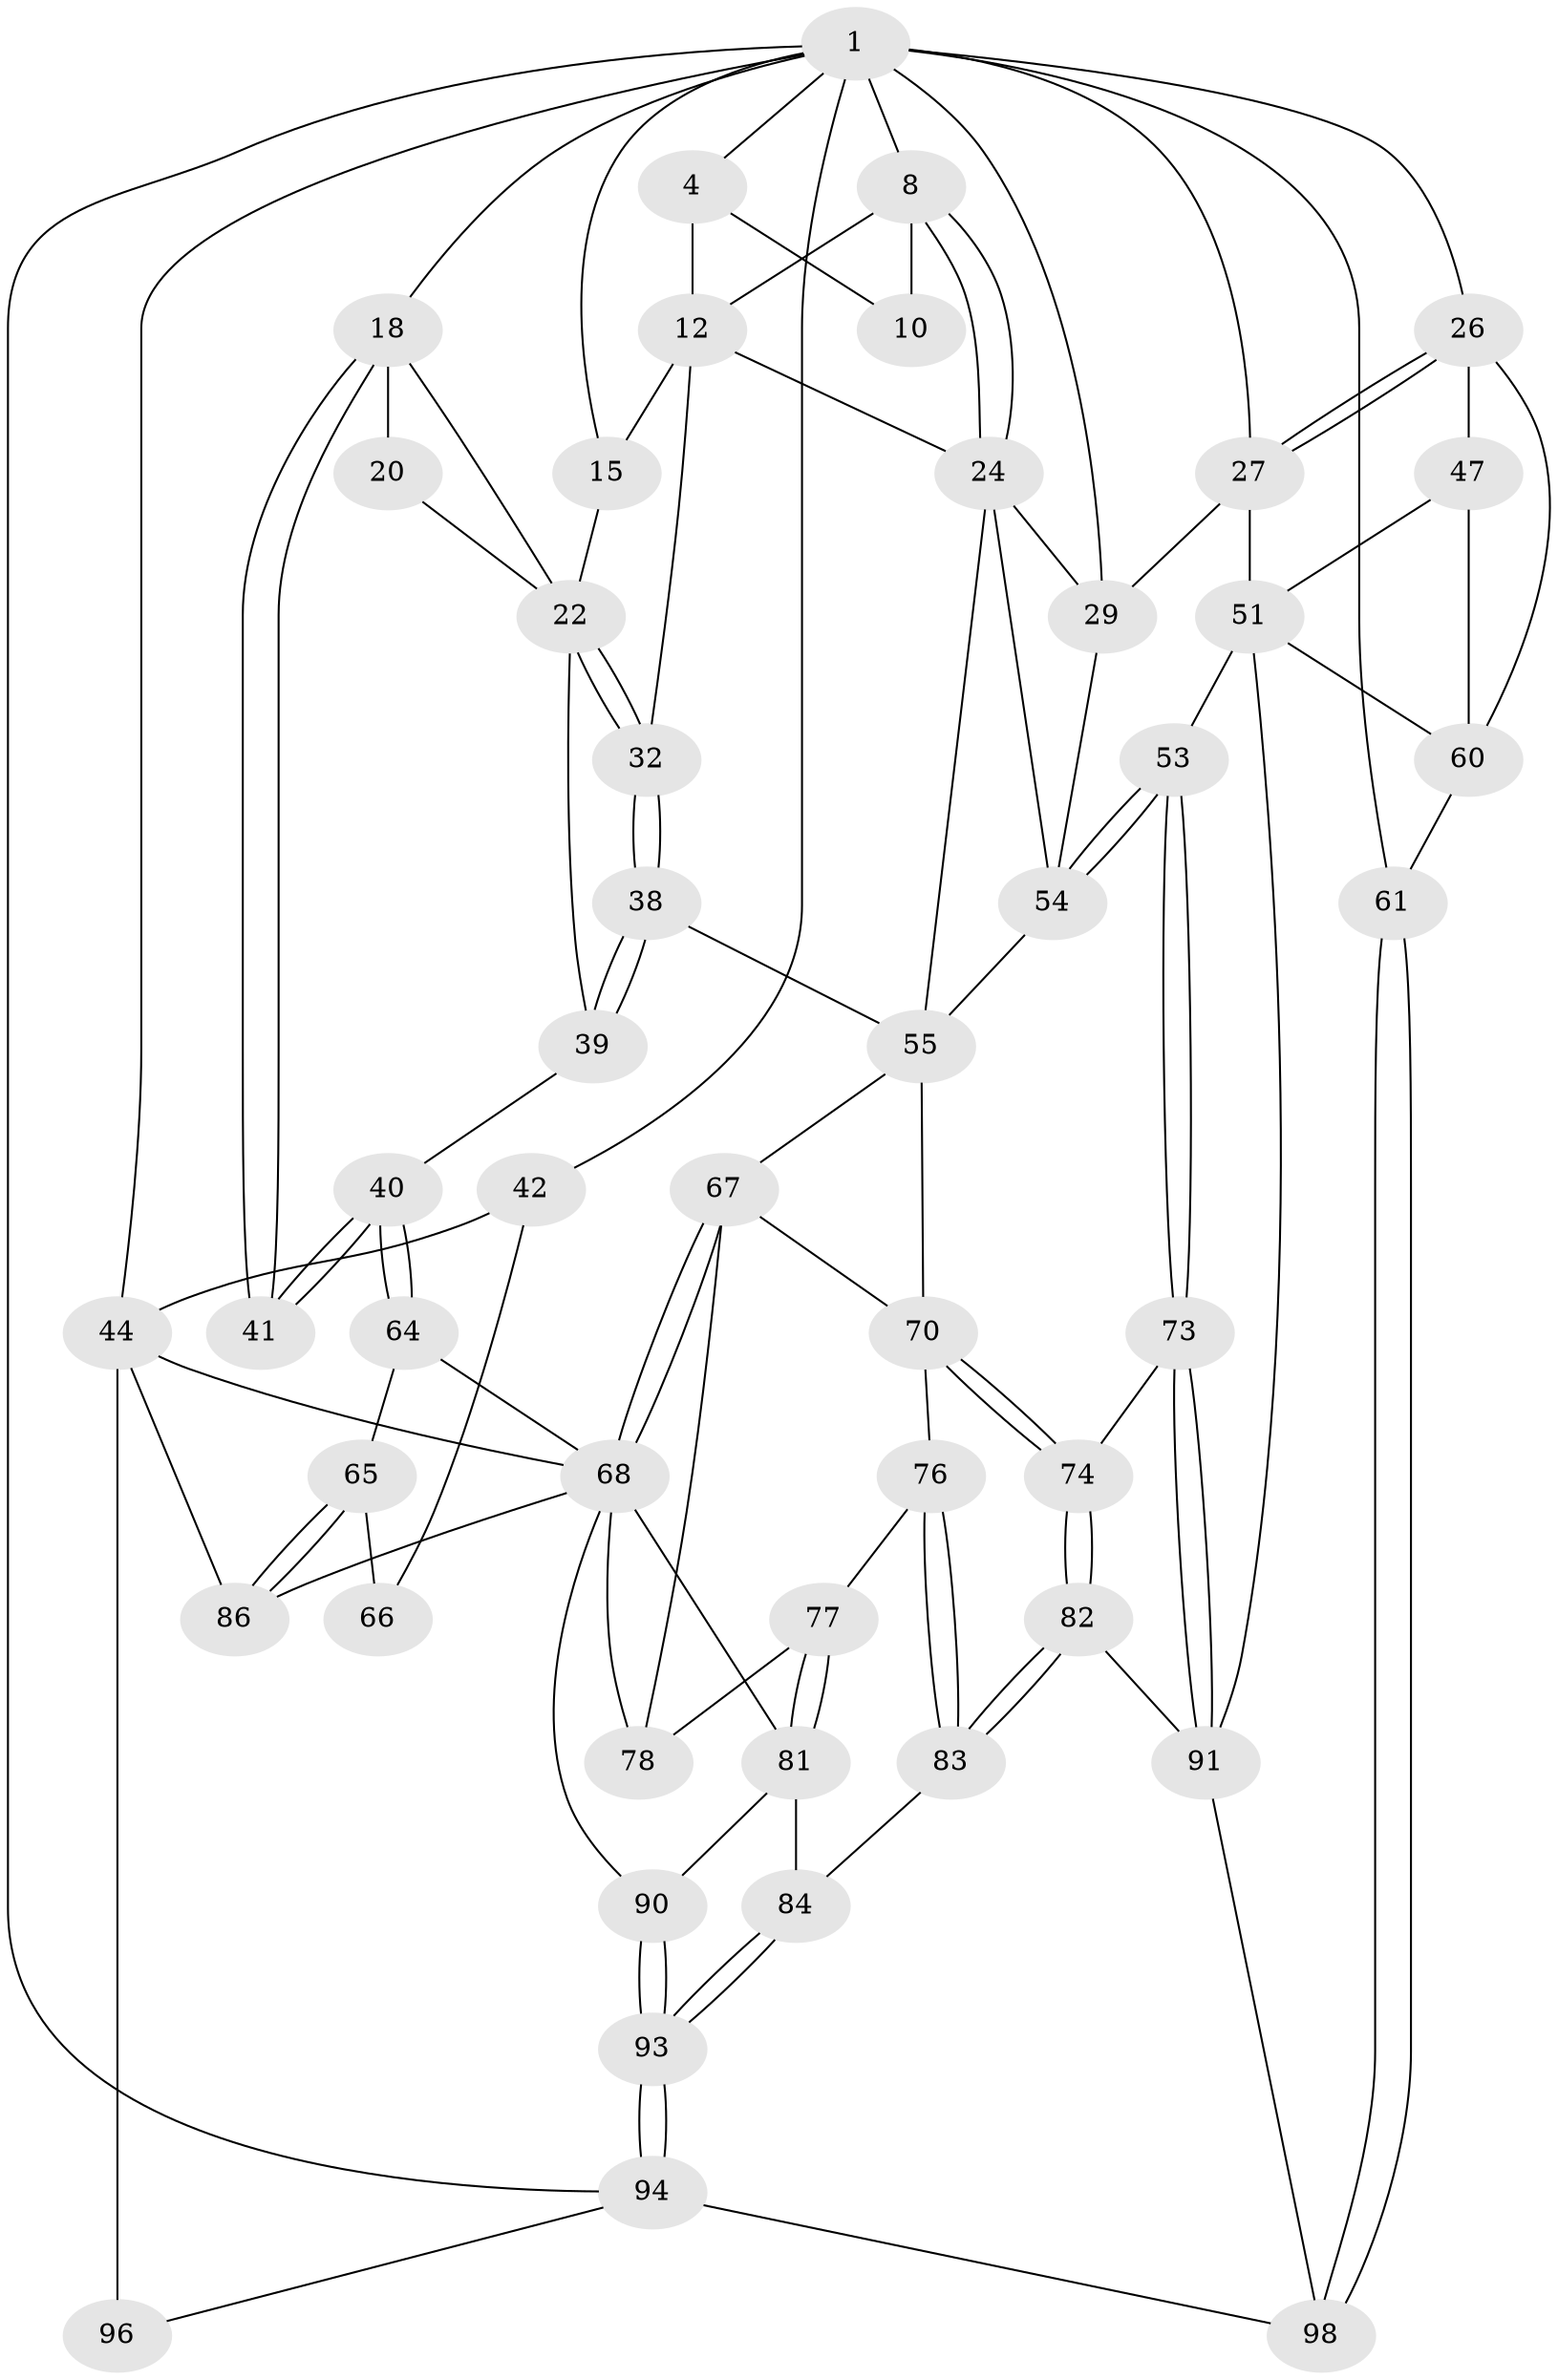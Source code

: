 // original degree distribution, {3: 0.061224489795918366, 6: 0.2755102040816326, 5: 0.4489795918367347, 4: 0.21428571428571427}
// Generated by graph-tools (version 1.1) at 2025/54/03/05/25 16:54:48]
// undirected, 49 vertices, 111 edges
graph export_dot {
graph [start="1"]
  node [color=gray90,style=filled];
  1 [pos="+1+0",super="+7+2"];
  4 [pos="+0.03431446595806815+0",super="+5"];
  8 [pos="+0.6039606741810191+0.1905895713753666",super="+9"];
  10 [pos="+0.557353844379327+0.07666123438265317"];
  12 [pos="+0.35945385661419327+0.22498752435520028",super="+13"];
  15 [pos="+0.18139887804405974+0.27358911197651725",super="+21"];
  18 [pos="+0+0.38173624466110295",super="+19"];
  20 [pos="+0.17219301077754642+0.29090451364636255"];
  22 [pos="+0.2870347443903363+0.29571759760591343",super="+23"];
  24 [pos="+0.5788167565463144+0.29398746391625113",super="+30"];
  26 [pos="+1+0.15383906972498979",super="+48"];
  27 [pos="+0.8262292057917177+0.23052860175966633",super="+33"];
  29 [pos="+0.6867049461411325+0.5037159432877413",super="+34"];
  32 [pos="+0.2626743537543311+0.5406863614920602"];
  38 [pos="+0.2454407051097372+0.5540396740268821"];
  39 [pos="+0.22986560020822655+0.5514017641757042"];
  40 [pos="+0.19446807140012612+0.571914511842572"];
  41 [pos="+0.1426833170393894+0.5901945361282559"];
  42 [pos="+0+0.40799278314785387",super="+43+63"];
  44 [pos="+0+0.8522693018380818",super="+87+45"];
  47 [pos="+0.9402829227888333+0.4783762194407814",super="+50"];
  51 [pos="+0.8895080479552899+0.668774697617007",super="+52"];
  53 [pos="+0.6270572611195204+0.6330787264732392"];
  54 [pos="+0.6229586687448778+0.6195319067732684",super="+59"];
  55 [pos="+0.4159298655473124+0.6639285796070663",super="+56"];
  60 [pos="+1+0.6944396108861939",super="+62"];
  61 [pos="+1+1"];
  64 [pos="+0.14452873608964573+0.7291044114226696"];
  65 [pos="+0.07539007745429904+0.7503199930560281"];
  66 [pos="+0.05040922533154986+0.6695266590060565"];
  67 [pos="+0.24875025126027545+0.7360954382866222",super="+75"];
  68 [pos="+0.24277476413613952+0.7564495009464681",super="+79+69"];
  70 [pos="+0.409351828788442+0.7235209595531842",super="+71"];
  73 [pos="+0.5816802969149497+0.7700197259989837"];
  74 [pos="+0.5572388538518099+0.7941256854870484"];
  76 [pos="+0.3733017035449364+0.7661297455345395"];
  77 [pos="+0.3443431363138048+0.7721269953441713"];
  78 [pos="+0.3225984831658846+0.7699896744001131"];
  81 [pos="+0.2926965456879732+0.8295917044421567",super="+85"];
  82 [pos="+0.4854477262248049+0.9467252592881444"];
  83 [pos="+0.39183267287680795+0.8777790440499037"];
  84 [pos="+0.30727707796021625+0.8623874223829194"];
  86 [pos="+0.07079109090111492+0.7724105828753371"];
  90 [pos="+0.23842041426537736+0.9004492736180006"];
  91 [pos="+0.7629084920744172+0.8835841439140182",super="+92"];
  93 [pos="+0.2872711494059147+1"];
  94 [pos="+0.31452545293921996+1",super="+95"];
  96 [pos="+0.10719918430979779+0.9252496854706328"];
  98 [pos="+0.481550004535954+1"];
  1 -- 8;
  1 -- 27;
  1 -- 29;
  1 -- 4;
  1 -- 42;
  1 -- 44;
  1 -- 15;
  1 -- 18;
  1 -- 26;
  1 -- 61 [weight=2];
  1 -- 94;
  4 -- 10 [weight=2];
  4 -- 12 [weight=2];
  8 -- 24;
  8 -- 24;
  8 -- 10;
  8 -- 12;
  12 -- 32;
  12 -- 24 [weight=2];
  12 -- 15;
  15 -- 22;
  18 -- 41;
  18 -- 41;
  18 -- 20;
  18 -- 22;
  20 -- 22;
  22 -- 32;
  22 -- 32;
  22 -- 39;
  24 -- 55;
  24 -- 29;
  24 -- 54;
  26 -- 27;
  26 -- 27;
  26 -- 60;
  26 -- 47;
  27 -- 51;
  27 -- 29;
  29 -- 54;
  32 -- 38;
  32 -- 38;
  38 -- 39;
  38 -- 39;
  38 -- 55;
  39 -- 40;
  40 -- 41;
  40 -- 41;
  40 -- 64;
  40 -- 64;
  42 -- 44;
  42 -- 66 [weight=2];
  44 -- 96 [weight=2];
  44 -- 86;
  44 -- 68;
  47 -- 51;
  47 -- 60;
  51 -- 91;
  51 -- 60;
  51 -- 53;
  53 -- 54;
  53 -- 54;
  53 -- 73;
  53 -- 73;
  54 -- 55;
  55 -- 67;
  55 -- 70 [weight=2];
  60 -- 61;
  61 -- 98;
  61 -- 98;
  64 -- 65;
  64 -- 68;
  65 -- 66;
  65 -- 86;
  65 -- 86;
  67 -- 68;
  67 -- 68;
  67 -- 78;
  67 -- 70;
  68 -- 81;
  68 -- 78;
  68 -- 86;
  68 -- 90;
  70 -- 74;
  70 -- 74;
  70 -- 76;
  73 -- 74;
  73 -- 91;
  73 -- 91;
  74 -- 82;
  74 -- 82;
  76 -- 77;
  76 -- 83;
  76 -- 83;
  77 -- 78;
  77 -- 81;
  77 -- 81;
  81 -- 90;
  81 -- 84;
  82 -- 83;
  82 -- 83;
  82 -- 91;
  83 -- 84;
  84 -- 93;
  84 -- 93;
  90 -- 93;
  90 -- 93;
  91 -- 98;
  93 -- 94;
  93 -- 94;
  94 -- 98;
  94 -- 96;
}
